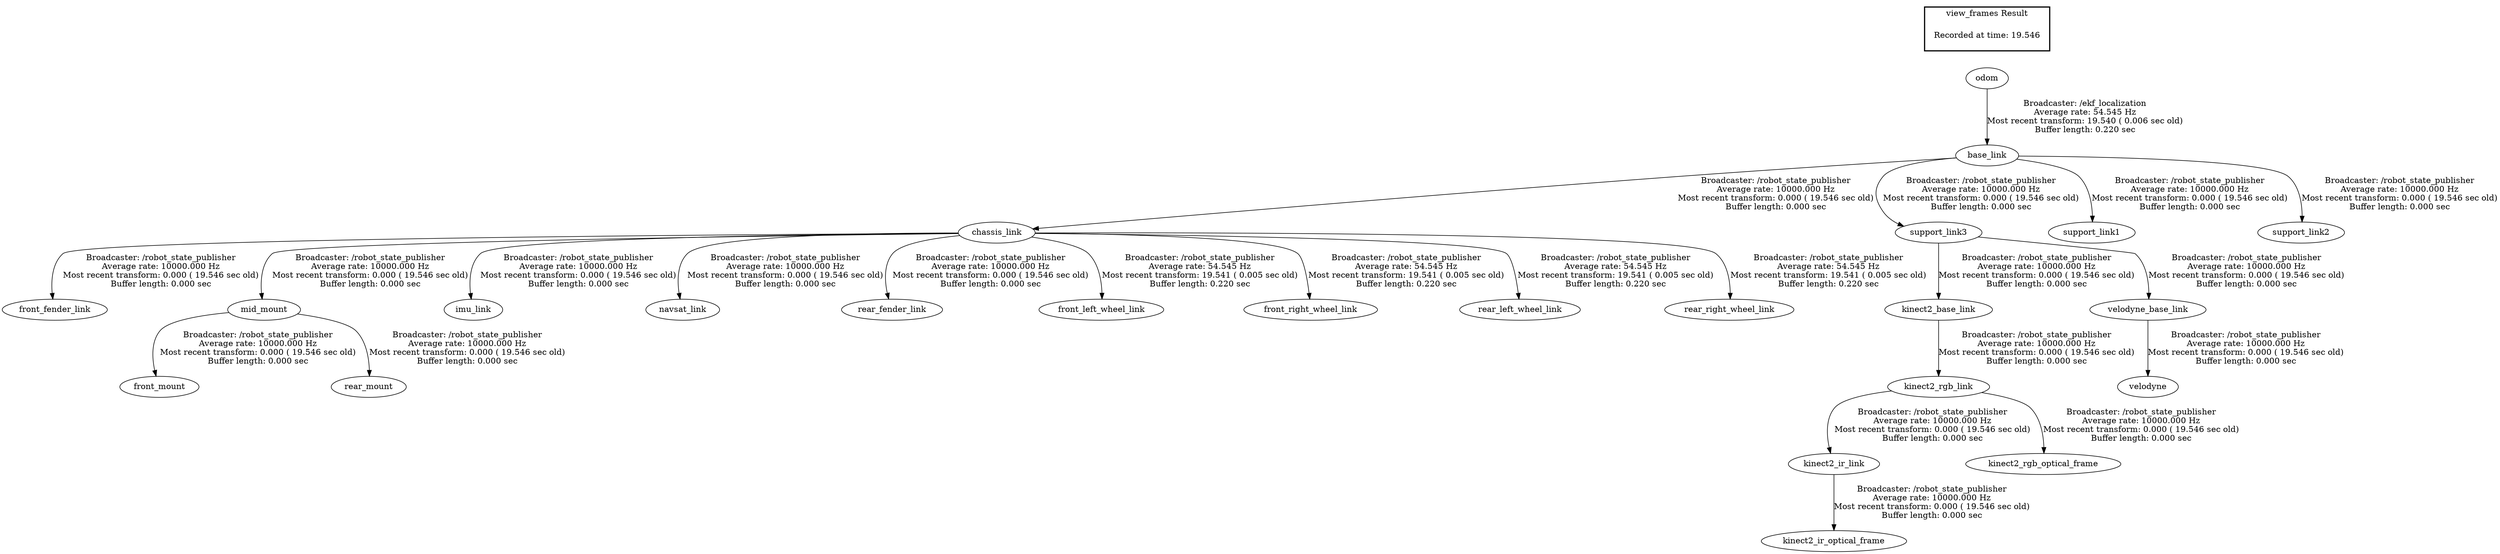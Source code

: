 digraph G {
"base_link" -> "chassis_link"[label="Broadcaster: /robot_state_publisher\nAverage rate: 10000.000 Hz\nMost recent transform: 0.000 ( 19.546 sec old)\nBuffer length: 0.000 sec\n"];
"odom" -> "base_link"[label="Broadcaster: /ekf_localization\nAverage rate: 54.545 Hz\nMost recent transform: 19.540 ( 0.006 sec old)\nBuffer length: 0.220 sec\n"];
"chassis_link" -> "front_fender_link"[label="Broadcaster: /robot_state_publisher\nAverage rate: 10000.000 Hz\nMost recent transform: 0.000 ( 19.546 sec old)\nBuffer length: 0.000 sec\n"];
"mid_mount" -> "front_mount"[label="Broadcaster: /robot_state_publisher\nAverage rate: 10000.000 Hz\nMost recent transform: 0.000 ( 19.546 sec old)\nBuffer length: 0.000 sec\n"];
"chassis_link" -> "mid_mount"[label="Broadcaster: /robot_state_publisher\nAverage rate: 10000.000 Hz\nMost recent transform: 0.000 ( 19.546 sec old)\nBuffer length: 0.000 sec\n"];
"chassis_link" -> "imu_link"[label="Broadcaster: /robot_state_publisher\nAverage rate: 10000.000 Hz\nMost recent transform: 0.000 ( 19.546 sec old)\nBuffer length: 0.000 sec\n"];
"kinect2_rgb_link" -> "kinect2_ir_link"[label="Broadcaster: /robot_state_publisher\nAverage rate: 10000.000 Hz\nMost recent transform: 0.000 ( 19.546 sec old)\nBuffer length: 0.000 sec\n"];
"kinect2_base_link" -> "kinect2_rgb_link"[label="Broadcaster: /robot_state_publisher\nAverage rate: 10000.000 Hz\nMost recent transform: 0.000 ( 19.546 sec old)\nBuffer length: 0.000 sec\n"];
"kinect2_ir_link" -> "kinect2_ir_optical_frame"[label="Broadcaster: /robot_state_publisher\nAverage rate: 10000.000 Hz\nMost recent transform: 0.000 ( 19.546 sec old)\nBuffer length: 0.000 sec\n"];
"support_link3" -> "kinect2_base_link"[label="Broadcaster: /robot_state_publisher\nAverage rate: 10000.000 Hz\nMost recent transform: 0.000 ( 19.546 sec old)\nBuffer length: 0.000 sec\n"];
"base_link" -> "support_link3"[label="Broadcaster: /robot_state_publisher\nAverage rate: 10000.000 Hz\nMost recent transform: 0.000 ( 19.546 sec old)\nBuffer length: 0.000 sec\n"];
"kinect2_rgb_link" -> "kinect2_rgb_optical_frame"[label="Broadcaster: /robot_state_publisher\nAverage rate: 10000.000 Hz\nMost recent transform: 0.000 ( 19.546 sec old)\nBuffer length: 0.000 sec\n"];
"chassis_link" -> "navsat_link"[label="Broadcaster: /robot_state_publisher\nAverage rate: 10000.000 Hz\nMost recent transform: 0.000 ( 19.546 sec old)\nBuffer length: 0.000 sec\n"];
"chassis_link" -> "rear_fender_link"[label="Broadcaster: /robot_state_publisher\nAverage rate: 10000.000 Hz\nMost recent transform: 0.000 ( 19.546 sec old)\nBuffer length: 0.000 sec\n"];
"mid_mount" -> "rear_mount"[label="Broadcaster: /robot_state_publisher\nAverage rate: 10000.000 Hz\nMost recent transform: 0.000 ( 19.546 sec old)\nBuffer length: 0.000 sec\n"];
"base_link" -> "support_link1"[label="Broadcaster: /robot_state_publisher\nAverage rate: 10000.000 Hz\nMost recent transform: 0.000 ( 19.546 sec old)\nBuffer length: 0.000 sec\n"];
"base_link" -> "support_link2"[label="Broadcaster: /robot_state_publisher\nAverage rate: 10000.000 Hz\nMost recent transform: 0.000 ( 19.546 sec old)\nBuffer length: 0.000 sec\n"];
"support_link3" -> "velodyne_base_link"[label="Broadcaster: /robot_state_publisher\nAverage rate: 10000.000 Hz\nMost recent transform: 0.000 ( 19.546 sec old)\nBuffer length: 0.000 sec\n"];
"velodyne_base_link" -> "velodyne"[label="Broadcaster: /robot_state_publisher\nAverage rate: 10000.000 Hz\nMost recent transform: 0.000 ( 19.546 sec old)\nBuffer length: 0.000 sec\n"];
"chassis_link" -> "front_left_wheel_link"[label="Broadcaster: /robot_state_publisher\nAverage rate: 54.545 Hz\nMost recent transform: 19.541 ( 0.005 sec old)\nBuffer length: 0.220 sec\n"];
"chassis_link" -> "front_right_wheel_link"[label="Broadcaster: /robot_state_publisher\nAverage rate: 54.545 Hz\nMost recent transform: 19.541 ( 0.005 sec old)\nBuffer length: 0.220 sec\n"];
"chassis_link" -> "rear_left_wheel_link"[label="Broadcaster: /robot_state_publisher\nAverage rate: 54.545 Hz\nMost recent transform: 19.541 ( 0.005 sec old)\nBuffer length: 0.220 sec\n"];
"chassis_link" -> "rear_right_wheel_link"[label="Broadcaster: /robot_state_publisher\nAverage rate: 54.545 Hz\nMost recent transform: 19.541 ( 0.005 sec old)\nBuffer length: 0.220 sec\n"];
edge [style=invis];
 subgraph cluster_legend { style=bold; color=black; label ="view_frames Result";
"Recorded at time: 19.546"[ shape=plaintext ] ;
 }->"odom";
}